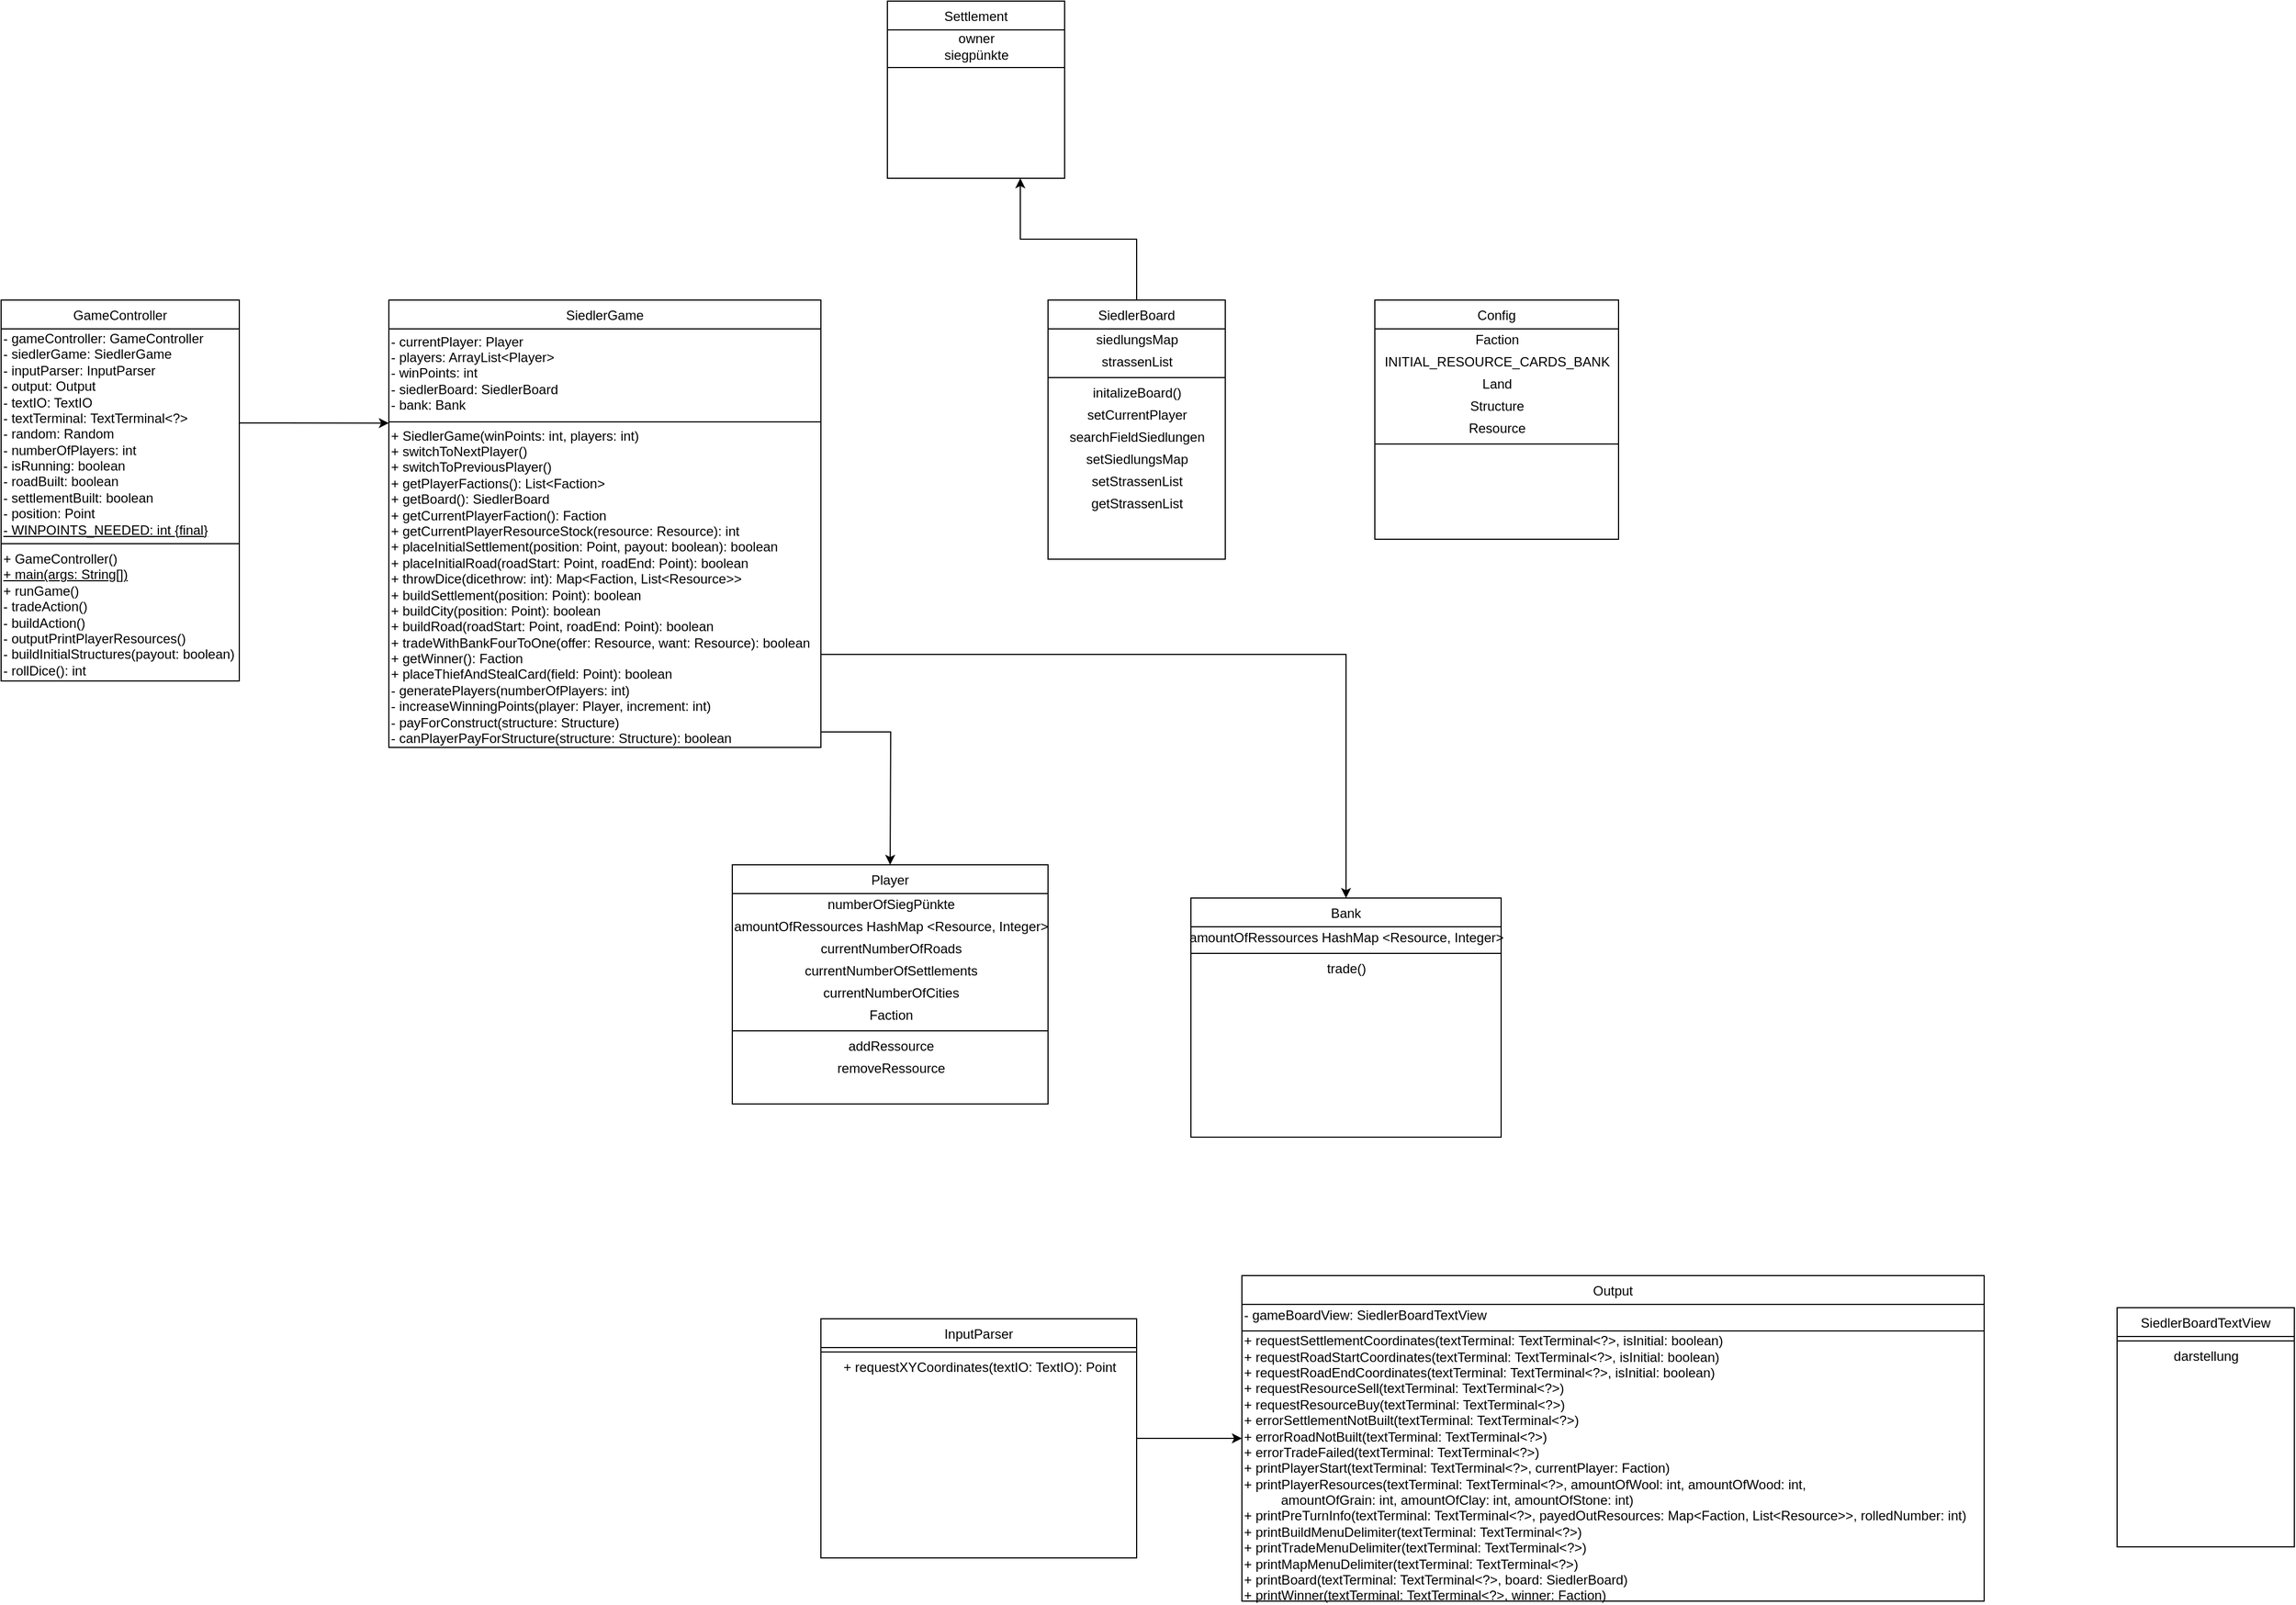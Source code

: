 <mxfile version="12.9.3" type="device"><diagram id="C5RBs43oDa-KdzZeNtuy" name="Page-1"><mxGraphModel dx="1336" dy="1539" grid="1" gridSize="10" guides="1" tooltips="1" connect="1" arrows="1" fold="1" page="1" pageScale="1" pageWidth="827" pageHeight="1169" math="0" shadow="0"><root><mxCell id="WIyWlLk6GJQsqaUBKTNV-0"/><mxCell id="WIyWlLk6GJQsqaUBKTNV-1" parent="WIyWlLk6GJQsqaUBKTNV-0"/><mxCell id="j7lORVYNSwCHHhOs77a--72" style="edgeStyle=orthogonalEdgeStyle;rounded=0;orthogonalLoop=1;jettySize=auto;html=1;entryX=0.5;entryY=0;entryDx=0;entryDy=0;" parent="WIyWlLk6GJQsqaUBKTNV-1" source="zkfFHV4jXpPFQw0GAbJ--17" target="j7lORVYNSwCHHhOs77a--10" edge="1"><mxGeometry relative="1" as="geometry"><Array as="points"><mxPoint x="143" y="440"/><mxPoint x="143" y="440"/></Array></mxGeometry></mxCell><mxCell id="13JMkn1mWlD2eBt8-UcK-21" style="edgeStyle=orthogonalEdgeStyle;rounded=0;orthogonalLoop=1;jettySize=auto;html=1;entryX=0.5;entryY=0;entryDx=0;entryDy=0;" parent="WIyWlLk6GJQsqaUBKTNV-1" source="zkfFHV4jXpPFQw0GAbJ--17" target="j7lORVYNSwCHHhOs77a--31" edge="1"><mxGeometry relative="1" as="geometry"><Array as="points"><mxPoint x="140" y="370"/><mxPoint x="554" y="370"/></Array></mxGeometry></mxCell><mxCell id="13JMkn1mWlD2eBt8-UcK-43" style="edgeStyle=orthogonalEdgeStyle;rounded=0;orthogonalLoop=1;jettySize=auto;html=1;entryX=0.75;entryY=1;entryDx=0;entryDy=0;" parent="WIyWlLk6GJQsqaUBKTNV-1" source="j7lORVYNSwCHHhOs77a--0" target="13JMkn1mWlD2eBt8-UcK-37" edge="1"><mxGeometry relative="1" as="geometry"/></mxCell><mxCell id="j7lORVYNSwCHHhOs77a--0" value="SiedlerBoard" style="swimlane;fontStyle=0;align=center;verticalAlign=top;childLayout=stackLayout;horizontal=1;startSize=26;horizontalStack=0;resizeParent=1;resizeLast=0;collapsible=1;marginBottom=0;rounded=0;shadow=0;strokeWidth=1;" parent="WIyWlLk6GJQsqaUBKTNV-1" vertex="1"><mxGeometry x="285" y="50" width="160" height="234" as="geometry"><mxRectangle x="550" y="140" width="160" height="26" as="alternateBounds"/></mxGeometry></mxCell><mxCell id="13JMkn1mWlD2eBt8-UcK-3" value="siedlungsMap" style="text;html=1;align=center;verticalAlign=middle;resizable=0;points=[];autosize=1;" parent="j7lORVYNSwCHHhOs77a--0" vertex="1"><mxGeometry y="26" width="160" height="20" as="geometry"/></mxCell><mxCell id="13JMkn1mWlD2eBt8-UcK-4" value="strassenList" style="text;html=1;align=center;verticalAlign=middle;resizable=0;points=[];autosize=1;" parent="j7lORVYNSwCHHhOs77a--0" vertex="1"><mxGeometry y="46" width="160" height="20" as="geometry"/></mxCell><mxCell id="j7lORVYNSwCHHhOs77a--1" value="" style="line;html=1;strokeWidth=1;align=left;verticalAlign=middle;spacingTop=-1;spacingLeft=3;spacingRight=3;rotatable=0;labelPosition=right;points=[];portConstraint=eastwest;" parent="j7lORVYNSwCHHhOs77a--0" vertex="1"><mxGeometry y="66" width="160" height="8" as="geometry"/></mxCell><mxCell id="j7lORVYNSwCHHhOs77a--43" value="initalizeBoard()" style="text;html=1;align=center;verticalAlign=middle;resizable=0;points=[];autosize=1;" parent="j7lORVYNSwCHHhOs77a--0" vertex="1"><mxGeometry y="74" width="160" height="20" as="geometry"/></mxCell><mxCell id="j7lORVYNSwCHHhOs77a--74" value="setCurrentPlayer" style="text;html=1;align=center;verticalAlign=middle;resizable=0;points=[];autosize=1;" parent="j7lORVYNSwCHHhOs77a--0" vertex="1"><mxGeometry y="94" width="160" height="20" as="geometry"/></mxCell><mxCell id="j7lORVYNSwCHHhOs77a--91" value="searchFieldSiedlungen" style="text;html=1;align=center;verticalAlign=middle;resizable=0;points=[];autosize=1;" parent="j7lORVYNSwCHHhOs77a--0" vertex="1"><mxGeometry y="114" width="160" height="20" as="geometry"/></mxCell><mxCell id="13JMkn1mWlD2eBt8-UcK-22" value="setSiedlungsMap" style="text;html=1;align=center;verticalAlign=middle;resizable=0;points=[];autosize=1;" parent="j7lORVYNSwCHHhOs77a--0" vertex="1"><mxGeometry y="134" width="160" height="20" as="geometry"/></mxCell><mxCell id="13JMkn1mWlD2eBt8-UcK-23" value="setStrassenList" style="text;html=1;align=center;verticalAlign=middle;resizable=0;points=[];autosize=1;" parent="j7lORVYNSwCHHhOs77a--0" vertex="1"><mxGeometry y="154" width="160" height="20" as="geometry"/></mxCell><mxCell id="13JMkn1mWlD2eBt8-UcK-25" value="getStrassenList" style="text;html=1;align=center;verticalAlign=middle;resizable=0;points=[];autosize=1;" parent="j7lORVYNSwCHHhOs77a--0" vertex="1"><mxGeometry y="174" width="160" height="20" as="geometry"/></mxCell><mxCell id="j7lORVYNSwCHHhOs77a--2" value="Config" style="swimlane;fontStyle=0;align=center;verticalAlign=top;childLayout=stackLayout;horizontal=1;startSize=26;horizontalStack=0;resizeParent=1;resizeLast=0;collapsible=1;marginBottom=0;rounded=0;shadow=0;strokeWidth=1;" parent="WIyWlLk6GJQsqaUBKTNV-1" vertex="1"><mxGeometry x="580" y="50" width="220" height="216" as="geometry"><mxRectangle x="550" y="140" width="160" height="26" as="alternateBounds"/></mxGeometry></mxCell><mxCell id="13JMkn1mWlD2eBt8-UcK-17" value="Faction" style="text;html=1;align=center;verticalAlign=middle;resizable=0;points=[];autosize=1;" parent="j7lORVYNSwCHHhOs77a--2" vertex="1"><mxGeometry y="26" width="220" height="20" as="geometry"/></mxCell><mxCell id="13JMkn1mWlD2eBt8-UcK-16" value="INITIAL_RESOURCE_CARDS_BANK" style="text;html=1;align=center;verticalAlign=middle;resizable=0;points=[];autosize=1;" parent="j7lORVYNSwCHHhOs77a--2" vertex="1"><mxGeometry y="46" width="220" height="20" as="geometry"/></mxCell><mxCell id="13JMkn1mWlD2eBt8-UcK-19" value="Land" style="text;html=1;align=center;verticalAlign=middle;resizable=0;points=[];autosize=1;" parent="j7lORVYNSwCHHhOs77a--2" vertex="1"><mxGeometry y="66" width="220" height="20" as="geometry"/></mxCell><mxCell id="13JMkn1mWlD2eBt8-UcK-24" value="Structure" style="text;html=1;align=center;verticalAlign=middle;resizable=0;points=[];autosize=1;" parent="j7lORVYNSwCHHhOs77a--2" vertex="1"><mxGeometry y="86" width="220" height="20" as="geometry"/></mxCell><mxCell id="13JMkn1mWlD2eBt8-UcK-18" value="Resource" style="text;html=1;align=center;verticalAlign=middle;resizable=0;points=[];autosize=1;" parent="j7lORVYNSwCHHhOs77a--2" vertex="1"><mxGeometry y="106" width="220" height="20" as="geometry"/></mxCell><mxCell id="j7lORVYNSwCHHhOs77a--3" value="" style="line;html=1;strokeWidth=1;align=left;verticalAlign=middle;spacingTop=-1;spacingLeft=3;spacingRight=3;rotatable=0;labelPosition=right;points=[];portConstraint=eastwest;" parent="j7lORVYNSwCHHhOs77a--2" vertex="1"><mxGeometry y="126" width="220" height="8" as="geometry"/></mxCell><mxCell id="j7lORVYNSwCHHhOs77a--10" value="Player" style="swimlane;fontStyle=0;align=center;verticalAlign=top;childLayout=stackLayout;horizontal=1;startSize=26;horizontalStack=0;resizeParent=1;resizeLast=0;collapsible=1;marginBottom=0;rounded=0;shadow=0;strokeWidth=1;" parent="WIyWlLk6GJQsqaUBKTNV-1" vertex="1"><mxGeometry y="560" width="285" height="216" as="geometry"><mxRectangle x="550" y="140" width="160" height="26" as="alternateBounds"/></mxGeometry></mxCell><mxCell id="j7lORVYNSwCHHhOs77a--28" value="numberOfSiegPünkte" style="text;html=1;align=center;verticalAlign=middle;resizable=0;points=[];autosize=1;" parent="j7lORVYNSwCHHhOs77a--10" vertex="1"><mxGeometry y="26" width="285" height="20" as="geometry"/></mxCell><mxCell id="j7lORVYNSwCHHhOs77a--29" value="amountOfRessources HashMap &amp;lt;Resource, Integer&amp;gt;" style="text;html=1;align=center;verticalAlign=middle;resizable=0;points=[];autosize=1;" parent="j7lORVYNSwCHHhOs77a--10" vertex="1"><mxGeometry y="46" width="285" height="20" as="geometry"/></mxCell><mxCell id="13JMkn1mWlD2eBt8-UcK-7" value="currentNumberOfRoads" style="text;html=1;align=center;verticalAlign=middle;resizable=0;points=[];autosize=1;" parent="j7lORVYNSwCHHhOs77a--10" vertex="1"><mxGeometry y="66" width="285" height="20" as="geometry"/></mxCell><mxCell id="13JMkn1mWlD2eBt8-UcK-8" value="currentNumberOfSettlements" style="text;html=1;align=center;verticalAlign=middle;resizable=0;points=[];autosize=1;" parent="j7lORVYNSwCHHhOs77a--10" vertex="1"><mxGeometry y="86" width="285" height="20" as="geometry"/></mxCell><mxCell id="13JMkn1mWlD2eBt8-UcK-9" value="currentNumberOfCities" style="text;html=1;align=center;verticalAlign=middle;resizable=0;points=[];autosize=1;" parent="j7lORVYNSwCHHhOs77a--10" vertex="1"><mxGeometry y="106" width="285" height="20" as="geometry"/></mxCell><mxCell id="j7lORVYNSwCHHhOs77a--87" value="Faction" style="text;html=1;align=center;verticalAlign=middle;resizable=0;points=[];autosize=1;" parent="j7lORVYNSwCHHhOs77a--10" vertex="1"><mxGeometry y="126" width="285" height="20" as="geometry"/></mxCell><mxCell id="j7lORVYNSwCHHhOs77a--11" value="" style="line;html=1;strokeWidth=1;align=left;verticalAlign=middle;spacingTop=-1;spacingLeft=3;spacingRight=3;rotatable=0;labelPosition=right;points=[];portConstraint=eastwest;" parent="j7lORVYNSwCHHhOs77a--10" vertex="1"><mxGeometry y="146" width="285" height="8" as="geometry"/></mxCell><mxCell id="j7lORVYNSwCHHhOs77a--85" value="addRessource" style="text;html=1;align=center;verticalAlign=middle;resizable=0;points=[];autosize=1;" parent="j7lORVYNSwCHHhOs77a--10" vertex="1"><mxGeometry y="154" width="285" height="20" as="geometry"/></mxCell><mxCell id="j7lORVYNSwCHHhOs77a--86" value="removeRessource" style="text;html=1;align=center;verticalAlign=middle;resizable=0;points=[];autosize=1;" parent="j7lORVYNSwCHHhOs77a--10" vertex="1"><mxGeometry y="174" width="285" height="20" as="geometry"/></mxCell><mxCell id="j7lORVYNSwCHHhOs77a--31" value="Bank" style="swimlane;fontStyle=0;align=center;verticalAlign=top;childLayout=stackLayout;horizontal=1;startSize=26;horizontalStack=0;resizeParent=1;resizeLast=0;collapsible=1;marginBottom=0;rounded=0;shadow=0;strokeWidth=1;" parent="WIyWlLk6GJQsqaUBKTNV-1" vertex="1"><mxGeometry x="414" y="590" width="280" height="216" as="geometry"><mxRectangle x="550" y="140" width="160" height="26" as="alternateBounds"/></mxGeometry></mxCell><mxCell id="j7lORVYNSwCHHhOs77a--33" value="amountOfRessources HashMap &amp;lt;Resource, Integer&amp;gt;" style="text;html=1;align=center;verticalAlign=middle;resizable=0;points=[];autosize=1;" parent="j7lORVYNSwCHHhOs77a--31" vertex="1"><mxGeometry y="26" width="280" height="20" as="geometry"/></mxCell><mxCell id="j7lORVYNSwCHHhOs77a--32" value="" style="line;html=1;strokeWidth=1;align=left;verticalAlign=middle;spacingTop=-1;spacingLeft=3;spacingRight=3;rotatable=0;labelPosition=right;points=[];portConstraint=eastwest;" parent="j7lORVYNSwCHHhOs77a--31" vertex="1"><mxGeometry y="46" width="280" height="8" as="geometry"/></mxCell><mxCell id="j7lORVYNSwCHHhOs77a--37" value="trade()" style="text;html=1;align=center;verticalAlign=middle;resizable=0;points=[];autosize=1;" parent="j7lORVYNSwCHHhOs77a--31" vertex="1"><mxGeometry y="54" width="280" height="20" as="geometry"/></mxCell><mxCell id="13JMkn1mWlD2eBt8-UcK-28" style="edgeStyle=orthogonalEdgeStyle;rounded=0;orthogonalLoop=1;jettySize=auto;html=1;entryX=0;entryY=0.5;entryDx=0;entryDy=0;" parent="WIyWlLk6GJQsqaUBKTNV-1" source="j7lORVYNSwCHHhOs77a--41" target="j7lORVYNSwCHHhOs77a--39" edge="1"><mxGeometry relative="1" as="geometry"/></mxCell><mxCell id="13JMkn1mWlD2eBt8-UcK-33" value="&lt;font style=&quot;font-size: 24px&quot;&gt;&lt;br&gt;&lt;/font&gt;" style="text;html=1;align=center;verticalAlign=middle;resizable=0;points=[];autosize=1;" parent="WIyWlLk6GJQsqaUBKTNV-1" vertex="1"><mxGeometry x="-540" y="140" width="20" height="20" as="geometry"/></mxCell><mxCell id="13JMkn1mWlD2eBt8-UcK-37" value="Settlement" style="swimlane;fontStyle=0;align=center;verticalAlign=top;childLayout=stackLayout;horizontal=1;startSize=26;horizontalStack=0;resizeParent=1;resizeLast=0;collapsible=1;marginBottom=0;rounded=0;shadow=0;strokeWidth=1;" parent="WIyWlLk6GJQsqaUBKTNV-1" vertex="1"><mxGeometry x="140" y="-220" width="160" height="160" as="geometry"><mxRectangle x="550" y="140" width="160" height="26" as="alternateBounds"/></mxGeometry></mxCell><mxCell id="13JMkn1mWlD2eBt8-UcK-38" value="owner&lt;br&gt;siegpünkte" style="text;html=1;align=center;verticalAlign=middle;resizable=0;points=[];autosize=1;" parent="13JMkn1mWlD2eBt8-UcK-37" vertex="1"><mxGeometry y="26" width="160" height="30" as="geometry"/></mxCell><mxCell id="13JMkn1mWlD2eBt8-UcK-39" value="" style="line;html=1;strokeWidth=1;align=left;verticalAlign=middle;spacingTop=-1;spacingLeft=3;spacingRight=3;rotatable=0;labelPosition=right;points=[];portConstraint=eastwest;" parent="13JMkn1mWlD2eBt8-UcK-37" vertex="1"><mxGeometry y="56" width="160" height="8" as="geometry"/></mxCell><mxCell id="zkfFHV4jXpPFQw0GAbJ--17" value="SiedlerGame" style="swimlane;fontStyle=0;align=center;verticalAlign=top;childLayout=stackLayout;horizontal=1;startSize=26;horizontalStack=0;resizeParent=1;resizeLast=0;collapsible=1;marginBottom=0;rounded=0;shadow=0;strokeWidth=1;" parent="WIyWlLk6GJQsqaUBKTNV-1" vertex="1"><mxGeometry x="-310" y="50" width="390" height="404" as="geometry"><mxRectangle x="550" y="140" width="160" height="26" as="alternateBounds"/></mxGeometry></mxCell><mxCell id="j7lORVYNSwCHHhOs77a--71" value="- currentPlayer: Player&lt;br&gt;- players: ArrayList&amp;lt;Player&amp;gt;&lt;br&gt;- winPoints: int&lt;br&gt;- siedlerBoard: SiedlerBoard&lt;br&gt;- bank: Bank" style="text;html=1;align=left;verticalAlign=middle;resizable=0;points=[];autosize=1;" parent="zkfFHV4jXpPFQw0GAbJ--17" vertex="1"><mxGeometry y="26" width="390" height="80" as="geometry"/></mxCell><mxCell id="zkfFHV4jXpPFQw0GAbJ--23" value="" style="line;html=1;strokeWidth=1;align=left;verticalAlign=middle;spacingTop=-1;spacingLeft=3;spacingRight=3;rotatable=0;labelPosition=right;points=[];portConstraint=eastwest;" parent="zkfFHV4jXpPFQw0GAbJ--17" vertex="1"><mxGeometry y="106" width="390" height="8" as="geometry"/></mxCell><mxCell id="2BgFiVTJbN_mmpshJxIR-0" value="+ SiedlerGame(winPoints: int, players: int)&lt;br&gt;+ switchToNextPlayer()&lt;br&gt;+ switchToPreviousPlayer()&lt;br&gt;+ getPlayerFactions(): List&amp;lt;Faction&amp;gt;&lt;br&gt;+ getBoard(): SiedlerBoard&lt;br&gt;+ getCurrentPlayerFaction(): Faction&lt;br&gt;+ getCurrentPlayerResourceStock(resource: Resource): int&lt;br&gt;+ placeInitialSettlement(position: Point, payout: boolean): boolean&lt;br&gt;+ placeInitialRoad(roadStart: Point, roadEnd: Point): boolean&lt;br&gt;+ throwDice(dicethrow: int): Map&amp;lt;Faction, List&amp;lt;Resource&amp;gt;&amp;gt;&lt;br&gt;+ buildSettlement(position: Point): boolean&lt;br&gt;+ buildCity(position: Point): boolean&lt;br&gt;+ buildRoad(roadStart: Point, roadEnd: Point): boolean&lt;br&gt;+ tradeWithBankFourToOne(offer: Resource, want: Resource): boolean&lt;br&gt;+ getWinner(): Faction&lt;br&gt;+ placeThiefAndStealCard(field: Point): boolean&lt;br&gt;- generatePlayers(numberOfPlayers: int)&lt;br&gt;- increaseWinningPoints(player: Player, increment: int)&lt;br&gt;- payForConstruct(structure: Structure)&lt;br&gt;- canPlayerPayForStructure(structure: Structure): boolean" style="text;html=1;align=left;verticalAlign=middle;resizable=0;points=[];autosize=1;" vertex="1" parent="zkfFHV4jXpPFQw0GAbJ--17"><mxGeometry y="114" width="390" height="290" as="geometry"/></mxCell><mxCell id="2BgFiVTJbN_mmpshJxIR-2" style="edgeStyle=orthogonalEdgeStyle;rounded=0;orthogonalLoop=1;jettySize=auto;html=1;entryX=0;entryY=0.638;entryDx=0;entryDy=0;entryPerimeter=0;" edge="1" parent="WIyWlLk6GJQsqaUBKTNV-1" source="7DhWYIlzabwd3uFaMsOO-1" target="zkfFHV4jXpPFQw0GAbJ--23"><mxGeometry relative="1" as="geometry"><Array as="points"><mxPoint x="-410" y="161"/><mxPoint x="-410" y="161"/></Array></mxGeometry></mxCell><mxCell id="j7lORVYNSwCHHhOs77a--47" value="GameController" style="swimlane;fontStyle=0;align=center;verticalAlign=top;childLayout=stackLayout;horizontal=1;startSize=26;horizontalStack=0;resizeParent=1;resizeLast=0;collapsible=1;marginBottom=0;rounded=0;shadow=0;strokeWidth=1;" parent="WIyWlLk6GJQsqaUBKTNV-1" vertex="1"><mxGeometry x="-660" y="50" width="215" height="344" as="geometry"><mxRectangle x="550" y="140" width="160" height="26" as="alternateBounds"/></mxGeometry></mxCell><mxCell id="7DhWYIlzabwd3uFaMsOO-1" value="- gameController: GameController&lt;br&gt;- siedlerGame: SiedlerGame&lt;br&gt;- inputParser: InputParser&lt;br&gt;- output: Output&lt;br&gt;- textIO: TextIO&lt;br&gt;- textTerminal: TextTerminal&amp;lt;?&amp;gt;&lt;br&gt;- random: Random&lt;br&gt;- numberOfPlayers: int&lt;br&gt;- isRunning: boolean&lt;br&gt;- roadBuilt: boolean&lt;br&gt;- settlementBuilt: boolean&lt;br&gt;- position: Point&lt;br&gt;&lt;u&gt;- WINPOINTS_NEEDED: int {final}&lt;/u&gt;" style="text;html=1;align=left;verticalAlign=middle;resizable=0;points=[];autosize=1;" parent="j7lORVYNSwCHHhOs77a--47" vertex="1"><mxGeometry y="26" width="215" height="190" as="geometry"/></mxCell><mxCell id="j7lORVYNSwCHHhOs77a--48" value="" style="line;html=1;strokeWidth=1;align=left;verticalAlign=middle;spacingTop=-1;spacingLeft=3;spacingRight=3;rotatable=0;labelPosition=right;points=[];portConstraint=eastwest;" parent="j7lORVYNSwCHHhOs77a--47" vertex="1"><mxGeometry y="216" width="215" height="8" as="geometry"/></mxCell><mxCell id="j7lORVYNSwCHHhOs77a--50" value="+ GameController()&lt;br&gt;&lt;u&gt;+ main(args: String[])&lt;/u&gt;&lt;br&gt;+ runGame()&lt;br&gt;- tradeAction()&lt;br&gt;- buildAction()&lt;br&gt;- outputPrintPlayerResources()&lt;br&gt;- buildInitialStructures(payout: boolean)&lt;br&gt;- rollDice(): int" style="text;html=1;align=left;verticalAlign=middle;resizable=0;points=[];autosize=1;" parent="j7lORVYNSwCHHhOs77a--47" vertex="1"><mxGeometry y="224" width="215" height="120" as="geometry"/></mxCell><mxCell id="j7lORVYNSwCHHhOs77a--4" value="SiedlerBoardTextView" style="swimlane;fontStyle=0;align=center;verticalAlign=top;childLayout=stackLayout;horizontal=1;startSize=26;horizontalStack=0;resizeParent=1;resizeLast=0;collapsible=1;marginBottom=0;rounded=0;shadow=0;strokeWidth=1;" parent="WIyWlLk6GJQsqaUBKTNV-1" vertex="1"><mxGeometry x="1250" y="960" width="160" height="216" as="geometry"><mxRectangle x="550" y="140" width="160" height="26" as="alternateBounds"/></mxGeometry></mxCell><mxCell id="j7lORVYNSwCHHhOs77a--5" value="" style="line;html=1;strokeWidth=1;align=left;verticalAlign=middle;spacingTop=-1;spacingLeft=3;spacingRight=3;rotatable=0;labelPosition=right;points=[];portConstraint=eastwest;" parent="j7lORVYNSwCHHhOs77a--4" vertex="1"><mxGeometry y="26" width="160" height="8" as="geometry"/></mxCell><mxCell id="j7lORVYNSwCHHhOs77a--9" value="darstellung" style="text;html=1;align=center;verticalAlign=middle;resizable=0;points=[];autosize=1;" parent="j7lORVYNSwCHHhOs77a--4" vertex="1"><mxGeometry y="34" width="160" height="20" as="geometry"/></mxCell><mxCell id="j7lORVYNSwCHHhOs77a--39" value="Output" style="swimlane;fontStyle=0;align=center;verticalAlign=top;childLayout=stackLayout;horizontal=1;startSize=26;horizontalStack=0;resizeParent=1;resizeLast=0;collapsible=1;marginBottom=0;rounded=0;shadow=0;strokeWidth=1;" parent="WIyWlLk6GJQsqaUBKTNV-1" vertex="1"><mxGeometry x="460" y="931" width="670" height="294" as="geometry"><mxRectangle x="550" y="140" width="160" height="26" as="alternateBounds"/></mxGeometry></mxCell><mxCell id="2BgFiVTJbN_mmpshJxIR-3" value="- gameBoardView: SiedlerBoardTextView" style="text;html=1;align=left;verticalAlign=middle;resizable=0;points=[];autosize=1;" vertex="1" parent="j7lORVYNSwCHHhOs77a--39"><mxGeometry y="26" width="670" height="20" as="geometry"/></mxCell><mxCell id="j7lORVYNSwCHHhOs77a--40" value="" style="line;html=1;strokeWidth=1;align=left;verticalAlign=middle;spacingTop=-1;spacingLeft=3;spacingRight=3;rotatable=0;labelPosition=right;points=[];portConstraint=eastwest;" parent="j7lORVYNSwCHHhOs77a--39" vertex="1"><mxGeometry y="46" width="670" height="8" as="geometry"/></mxCell><mxCell id="2BgFiVTJbN_mmpshJxIR-4" value="+ requestSettlementCoordinates(textTerminal: TextTerminal&amp;lt;?&amp;gt;, isInitial: boolean)&lt;br&gt;+ requestRoadStartCoordinates(textTerminal: TextTerminal&amp;lt;?&amp;gt;, isInitial: boolean)&lt;br&gt;+&amp;nbsp;requestRoadEndCoordinates(textTerminal: TextTerminal&amp;lt;?&amp;gt;, isInitial: boolean)&lt;br&gt;+&amp;nbsp;requestResourceSell(textTerminal: TextTerminal&amp;lt;?&amp;gt;)&lt;br&gt;+&amp;nbsp;requestResourceBuy(textTerminal: TextTerminal&amp;lt;?&amp;gt;)&lt;br&gt;+&amp;nbsp;errorSettlementNotBuilt(textTerminal: TextTerminal&amp;lt;?&amp;gt;)&lt;br&gt;+ errorRoadNotBuilt(textTerminal: TextTerminal&amp;lt;?&amp;gt;)&lt;br&gt;+&amp;nbsp;errorTradeFailed(textTerminal: TextTerminal&amp;lt;?&amp;gt;)&lt;br&gt;+&amp;nbsp;printPlayerStart(textTerminal: TextTerminal&amp;lt;?&amp;gt;, currentPlayer: Faction)&lt;br&gt;+&amp;nbsp;printPlayerResources(textTerminal: TextTerminal&amp;lt;?&amp;gt;, amountOfWool: int, amountOfWood: int, &lt;br&gt;&amp;nbsp; &amp;nbsp; &amp;nbsp; &amp;nbsp; &amp;nbsp; amountOfGrain: int, amountOfClay: int, amountOfStone: int)&lt;br&gt;+&amp;nbsp;printPreTurnInfo(textTerminal: TextTerminal&amp;lt;?&amp;gt;, payedOutResources: Map&amp;lt;Faction, List&amp;lt;Resource&amp;gt;&amp;gt;, rolledNumber: int)&lt;br&gt;+&amp;nbsp;printBuildMenuDelimiter(textTerminal: TextTerminal&amp;lt;?&amp;gt;)&lt;br&gt;+&amp;nbsp;printTradeMenuDelimiter(textTerminal: TextTerminal&amp;lt;?&amp;gt;)&lt;br&gt;+&amp;nbsp;printMapMenuDelimiter(textTerminal: TextTerminal&amp;lt;?&amp;gt;)&lt;br&gt;+&amp;nbsp;printBoard(textTerminal: TextTerminal&amp;lt;?&amp;gt;, board: SiedlerBoard)&lt;br&gt;+ printWinner(textTerminal: TextTerminal&amp;lt;?&amp;gt;, winner: Faction)" style="text;html=1;align=left;verticalAlign=middle;resizable=0;points=[];autosize=1;" vertex="1" parent="j7lORVYNSwCHHhOs77a--39"><mxGeometry y="54" width="670" height="240" as="geometry"/></mxCell><mxCell id="j7lORVYNSwCHHhOs77a--41" value="InputParser" style="swimlane;fontStyle=0;align=center;verticalAlign=top;childLayout=stackLayout;horizontal=1;startSize=26;horizontalStack=0;resizeParent=1;resizeLast=0;collapsible=1;marginBottom=0;rounded=0;shadow=0;strokeWidth=1;" parent="WIyWlLk6GJQsqaUBKTNV-1" vertex="1"><mxGeometry x="80" y="970" width="285" height="216" as="geometry"><mxRectangle x="550" y="140" width="160" height="26" as="alternateBounds"/></mxGeometry></mxCell><mxCell id="j7lORVYNSwCHHhOs77a--42" value="" style="line;html=1;strokeWidth=1;align=left;verticalAlign=middle;spacingTop=-1;spacingLeft=3;spacingRight=3;rotatable=0;labelPosition=right;points=[];portConstraint=eastwest;" parent="j7lORVYNSwCHHhOs77a--41" vertex="1"><mxGeometry y="26" width="285" height="8" as="geometry"/></mxCell><mxCell id="2BgFiVTJbN_mmpshJxIR-5" value="+ requestXYCoordinates(textIO: TextIO): Point" style="text;html=1;align=center;verticalAlign=middle;resizable=0;points=[];autosize=1;" vertex="1" parent="j7lORVYNSwCHHhOs77a--41"><mxGeometry y="34" width="285" height="20" as="geometry"/></mxCell></root></mxGraphModel></diagram></mxfile>